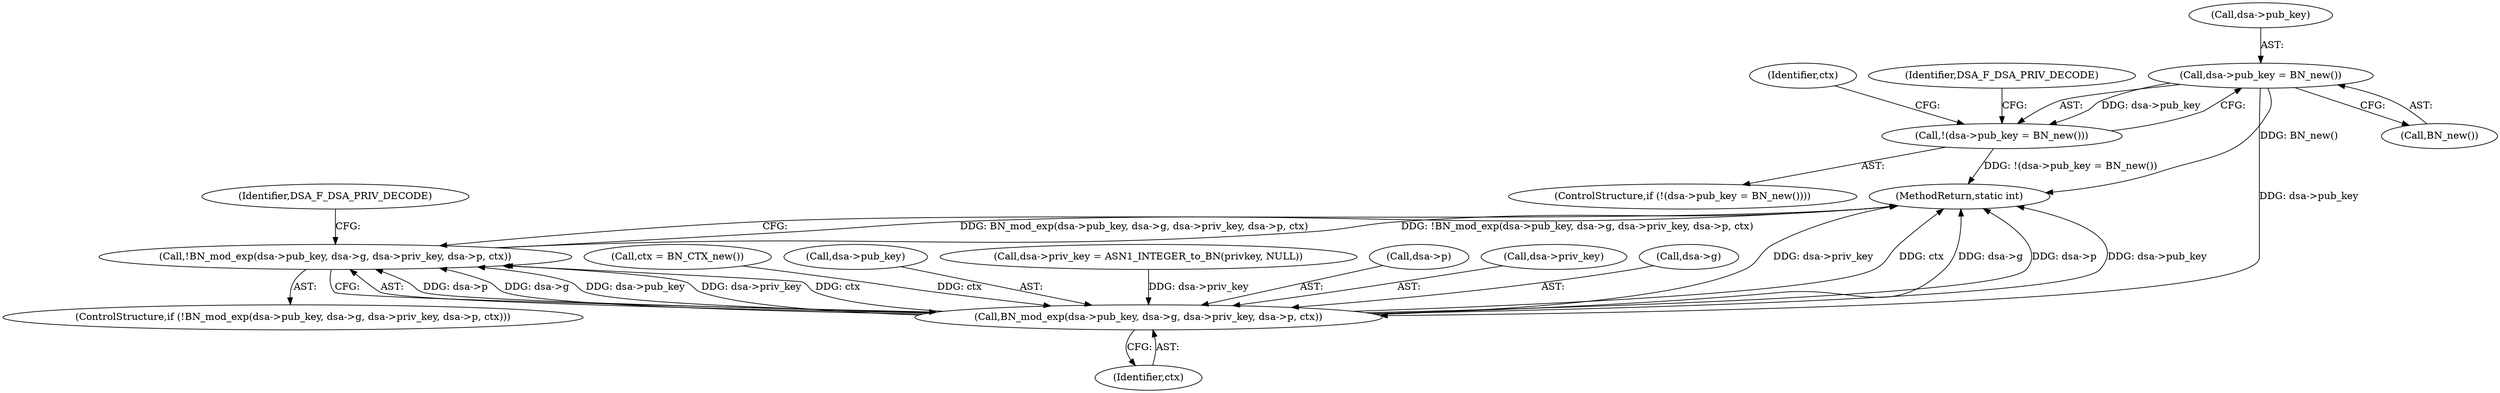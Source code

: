 digraph "0_openssl_6c88c71b4e4825c7bc0489306d062d017634eb88@pointer" {
"1000322" [label="(Call,dsa->pub_key = BN_new())"];
"1000321" [label="(Call,!(dsa->pub_key = BN_new()))"];
"1000344" [label="(Call,BN_mod_exp(dsa->pub_key, dsa->g, dsa->priv_key, dsa->p, ctx))"];
"1000343" [label="(Call,!BN_mod_exp(dsa->pub_key, dsa->g, dsa->priv_key, dsa->p, ctx))"];
"1000334" [label="(Call,ctx = BN_CTX_new())"];
"1000342" [label="(ControlStructure,if (!BN_mod_exp(dsa->pub_key, dsa->g, dsa->priv_key, dsa->p, ctx)))"];
"1000323" [label="(Call,dsa->pub_key)"];
"1000335" [label="(Identifier,ctx)"];
"1000321" [label="(Call,!(dsa->pub_key = BN_new()))"];
"1000329" [label="(Identifier,DSA_F_DSA_PRIV_DECODE)"];
"1000322" [label="(Call,dsa->pub_key = BN_new())"];
"1000357" [label="(Identifier,ctx)"];
"1000345" [label="(Call,dsa->pub_key)"];
"1000308" [label="(Call,dsa->priv_key = ASN1_INTEGER_to_BN(privkey, NULL))"];
"1000354" [label="(Call,dsa->p)"];
"1000351" [label="(Call,dsa->priv_key)"];
"1000320" [label="(ControlStructure,if (!(dsa->pub_key = BN_new())))"];
"1000363" [label="(MethodReturn,static int)"];
"1000348" [label="(Call,dsa->g)"];
"1000344" [label="(Call,BN_mod_exp(dsa->pub_key, dsa->g, dsa->priv_key, dsa->p, ctx))"];
"1000360" [label="(Identifier,DSA_F_DSA_PRIV_DECODE)"];
"1000326" [label="(Call,BN_new())"];
"1000343" [label="(Call,!BN_mod_exp(dsa->pub_key, dsa->g, dsa->priv_key, dsa->p, ctx))"];
"1000322" -> "1000321"  [label="AST: "];
"1000322" -> "1000326"  [label="CFG: "];
"1000323" -> "1000322"  [label="AST: "];
"1000326" -> "1000322"  [label="AST: "];
"1000321" -> "1000322"  [label="CFG: "];
"1000322" -> "1000363"  [label="DDG: BN_new()"];
"1000322" -> "1000321"  [label="DDG: dsa->pub_key"];
"1000322" -> "1000344"  [label="DDG: dsa->pub_key"];
"1000321" -> "1000320"  [label="AST: "];
"1000329" -> "1000321"  [label="CFG: "];
"1000335" -> "1000321"  [label="CFG: "];
"1000321" -> "1000363"  [label="DDG: !(dsa->pub_key = BN_new())"];
"1000344" -> "1000343"  [label="AST: "];
"1000344" -> "1000357"  [label="CFG: "];
"1000345" -> "1000344"  [label="AST: "];
"1000348" -> "1000344"  [label="AST: "];
"1000351" -> "1000344"  [label="AST: "];
"1000354" -> "1000344"  [label="AST: "];
"1000357" -> "1000344"  [label="AST: "];
"1000343" -> "1000344"  [label="CFG: "];
"1000344" -> "1000363"  [label="DDG: dsa->priv_key"];
"1000344" -> "1000363"  [label="DDG: ctx"];
"1000344" -> "1000363"  [label="DDG: dsa->g"];
"1000344" -> "1000363"  [label="DDG: dsa->p"];
"1000344" -> "1000363"  [label="DDG: dsa->pub_key"];
"1000344" -> "1000343"  [label="DDG: dsa->p"];
"1000344" -> "1000343"  [label="DDG: dsa->g"];
"1000344" -> "1000343"  [label="DDG: dsa->pub_key"];
"1000344" -> "1000343"  [label="DDG: dsa->priv_key"];
"1000344" -> "1000343"  [label="DDG: ctx"];
"1000308" -> "1000344"  [label="DDG: dsa->priv_key"];
"1000334" -> "1000344"  [label="DDG: ctx"];
"1000343" -> "1000342"  [label="AST: "];
"1000360" -> "1000343"  [label="CFG: "];
"1000363" -> "1000343"  [label="CFG: "];
"1000343" -> "1000363"  [label="DDG: BN_mod_exp(dsa->pub_key, dsa->g, dsa->priv_key, dsa->p, ctx)"];
"1000343" -> "1000363"  [label="DDG: !BN_mod_exp(dsa->pub_key, dsa->g, dsa->priv_key, dsa->p, ctx)"];
}
